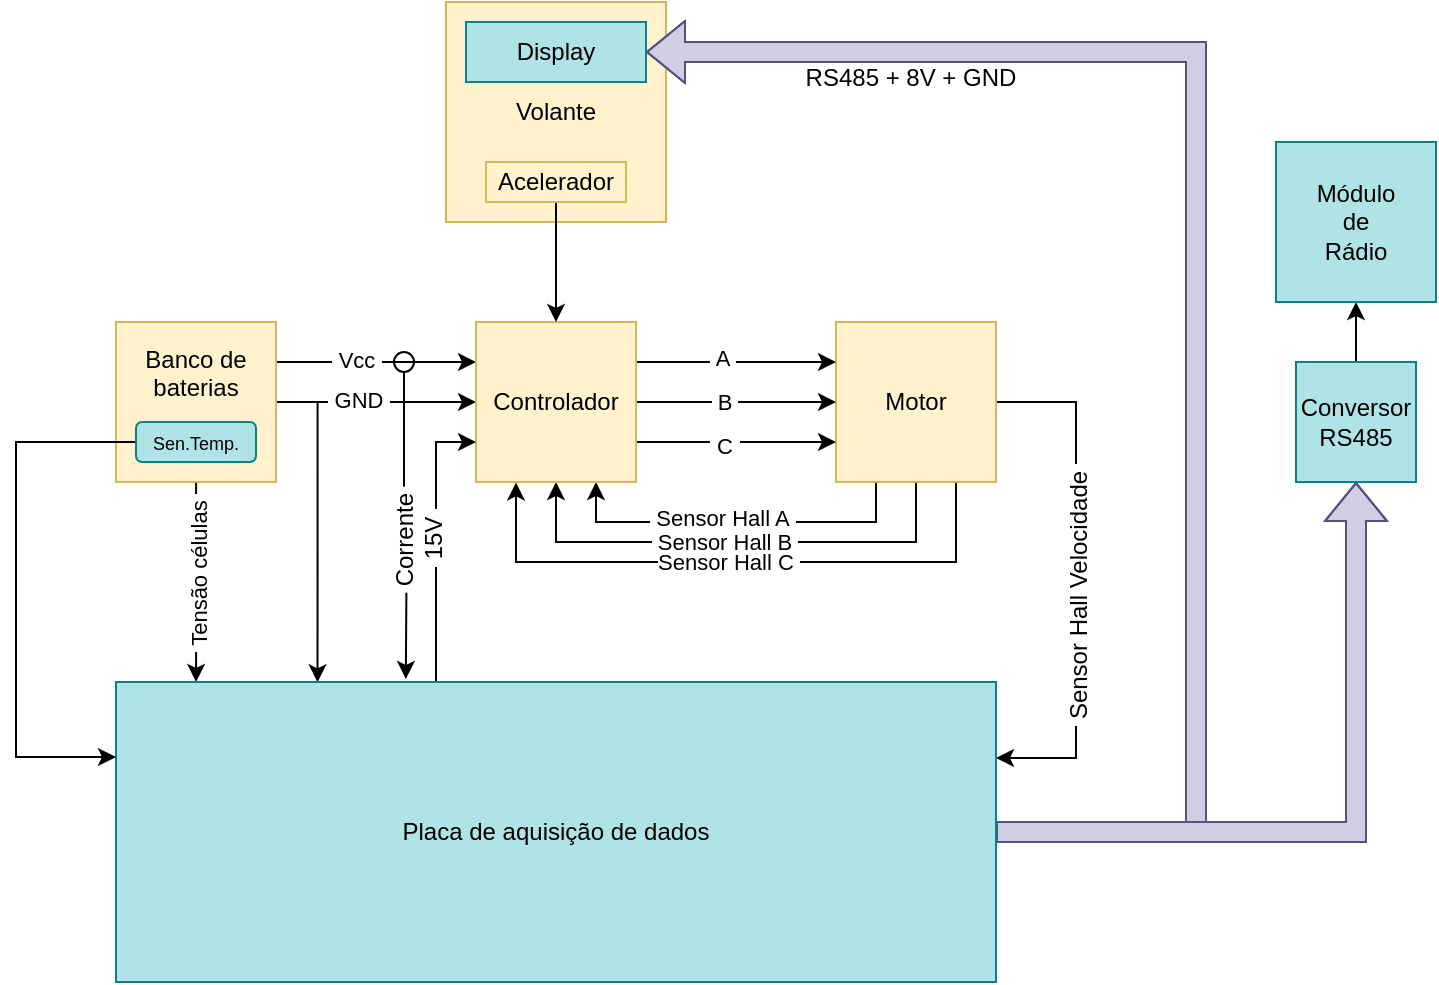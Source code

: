 <mxfile version="16.5.1" type="device"><diagram id="3nNBMkr-l_ed4N2waPr-" name="Página-1"><mxGraphModel dx="865" dy="534" grid="1" gridSize="10" guides="1" tooltips="1" connect="1" arrows="1" fold="1" page="1" pageScale="1" pageWidth="827" pageHeight="1169" math="0" shadow="0"><root><mxCell id="0"/><mxCell id="1" parent="0"/><mxCell id="D5h5owFg2WxKAoDhY7Dc-4" style="edgeStyle=orthogonalEdgeStyle;rounded=0;orthogonalLoop=1;jettySize=auto;html=1;exitX=1;exitY=0.25;exitDx=0;exitDy=0;entryX=0;entryY=0.25;entryDx=0;entryDy=0;" edge="1" parent="1" source="D5h5owFg2WxKAoDhY7Dc-1" target="D5h5owFg2WxKAoDhY7Dc-3"><mxGeometry relative="1" as="geometry"/></mxCell><mxCell id="D5h5owFg2WxKAoDhY7Dc-6" value="&amp;nbsp;Vcc&amp;nbsp;" style="edgeLabel;html=1;align=center;verticalAlign=middle;resizable=0;points=[];" vertex="1" connectable="0" parent="D5h5owFg2WxKAoDhY7Dc-4"><mxGeometry x="-0.203" y="1" relative="1" as="geometry"><mxPoint as="offset"/></mxGeometry></mxCell><mxCell id="D5h5owFg2WxKAoDhY7Dc-5" style="edgeStyle=orthogonalEdgeStyle;rounded=0;orthogonalLoop=1;jettySize=auto;html=1;exitX=1;exitY=0.5;exitDx=0;exitDy=0;entryX=0;entryY=0.5;entryDx=0;entryDy=0;" edge="1" parent="1" source="D5h5owFg2WxKAoDhY7Dc-1" target="D5h5owFg2WxKAoDhY7Dc-3"><mxGeometry relative="1" as="geometry"/></mxCell><mxCell id="D5h5owFg2WxKAoDhY7Dc-7" value="&amp;nbsp;GND&amp;nbsp;" style="edgeLabel;html=1;align=center;verticalAlign=middle;resizable=0;points=[];" vertex="1" connectable="0" parent="D5h5owFg2WxKAoDhY7Dc-5"><mxGeometry x="-0.18" y="1" relative="1" as="geometry"><mxPoint as="offset"/></mxGeometry></mxCell><mxCell id="D5h5owFg2WxKAoDhY7Dc-27" style="edgeStyle=orthogonalEdgeStyle;rounded=0;orthogonalLoop=1;jettySize=auto;html=1;entryX=0.091;entryY=0;entryDx=0;entryDy=0;entryPerimeter=0;" edge="1" parent="1" source="D5h5owFg2WxKAoDhY7Dc-1" target="D5h5owFg2WxKAoDhY7Dc-26"><mxGeometry relative="1" as="geometry"/></mxCell><mxCell id="D5h5owFg2WxKAoDhY7Dc-28" value="&amp;nbsp;Tensão células&amp;nbsp;" style="edgeLabel;html=1;align=center;verticalAlign=middle;resizable=0;points=[];rotation=-90;" vertex="1" connectable="0" parent="D5h5owFg2WxKAoDhY7Dc-27"><mxGeometry x="-0.218" y="1" relative="1" as="geometry"><mxPoint y="7" as="offset"/></mxGeometry></mxCell><mxCell id="D5h5owFg2WxKAoDhY7Dc-39" style="edgeStyle=orthogonalEdgeStyle;rounded=0;orthogonalLoop=1;jettySize=auto;html=1;exitX=1;exitY=0.5;exitDx=0;exitDy=0;entryX=0.229;entryY=0.001;entryDx=0;entryDy=0;entryPerimeter=0;fontSize=12;" edge="1" parent="1" source="D5h5owFg2WxKAoDhY7Dc-1" target="D5h5owFg2WxKAoDhY7Dc-26"><mxGeometry relative="1" as="geometry"/></mxCell><mxCell id="D5h5owFg2WxKAoDhY7Dc-1" value="Banco de baterias&lt;br&gt;.&lt;br&gt;." style="whiteSpace=wrap;html=1;aspect=fixed;fillColor=#fff2cc;strokeColor=#d6b656;" vertex="1" parent="1"><mxGeometry x="130" y="200" width="80" height="80" as="geometry"/></mxCell><mxCell id="D5h5owFg2WxKAoDhY7Dc-16" style="edgeStyle=orthogonalEdgeStyle;rounded=0;orthogonalLoop=1;jettySize=auto;html=1;exitX=0.25;exitY=1;exitDx=0;exitDy=0;entryX=0.75;entryY=1;entryDx=0;entryDy=0;" edge="1" parent="1" source="D5h5owFg2WxKAoDhY7Dc-2" target="D5h5owFg2WxKAoDhY7Dc-3"><mxGeometry relative="1" as="geometry"/></mxCell><mxCell id="D5h5owFg2WxKAoDhY7Dc-19" value="&amp;nbsp;Sensor Hall A&amp;nbsp;" style="edgeLabel;html=1;align=center;verticalAlign=middle;resizable=0;points=[];" vertex="1" connectable="0" parent="D5h5owFg2WxKAoDhY7Dc-16"><mxGeometry x="0.078" y="-2" relative="1" as="geometry"><mxPoint as="offset"/></mxGeometry></mxCell><mxCell id="D5h5owFg2WxKAoDhY7Dc-17" style="edgeStyle=orthogonalEdgeStyle;rounded=0;orthogonalLoop=1;jettySize=auto;html=1;exitX=0.5;exitY=1;exitDx=0;exitDy=0;entryX=0.5;entryY=1;entryDx=0;entryDy=0;" edge="1" parent="1" source="D5h5owFg2WxKAoDhY7Dc-2" target="D5h5owFg2WxKAoDhY7Dc-3"><mxGeometry relative="1" as="geometry"><Array as="points"><mxPoint x="530" y="310"/><mxPoint x="350" y="310"/></Array></mxGeometry></mxCell><mxCell id="D5h5owFg2WxKAoDhY7Dc-20" value="&amp;nbsp;Sensor Hall B&amp;nbsp;" style="edgeLabel;html=1;align=center;verticalAlign=middle;resizable=0;points=[];" vertex="1" connectable="0" parent="D5h5owFg2WxKAoDhY7Dc-17"><mxGeometry x="0.047" relative="1" as="geometry"><mxPoint x="-1" as="offset"/></mxGeometry></mxCell><mxCell id="D5h5owFg2WxKAoDhY7Dc-18" style="edgeStyle=orthogonalEdgeStyle;rounded=0;orthogonalLoop=1;jettySize=auto;html=1;exitX=0.75;exitY=1;exitDx=0;exitDy=0;" edge="1" parent="1" source="D5h5owFg2WxKAoDhY7Dc-2"><mxGeometry relative="1" as="geometry"><mxPoint x="330" y="280.238" as="targetPoint"/><Array as="points"><mxPoint x="550" y="320"/><mxPoint x="330" y="320"/></Array></mxGeometry></mxCell><mxCell id="D5h5owFg2WxKAoDhY7Dc-21" value="Sensor Hall C&amp;nbsp;" style="edgeLabel;html=1;align=center;verticalAlign=middle;resizable=0;points=[];" vertex="1" connectable="0" parent="D5h5owFg2WxKAoDhY7Dc-18"><mxGeometry x="0.038" relative="1" as="geometry"><mxPoint x="1" as="offset"/></mxGeometry></mxCell><mxCell id="D5h5owFg2WxKAoDhY7Dc-42" style="edgeStyle=orthogonalEdgeStyle;rounded=0;orthogonalLoop=1;jettySize=auto;html=1;exitX=1;exitY=0.5;exitDx=0;exitDy=0;entryX=1;entryY=0.25;entryDx=0;entryDy=0;fontSize=12;" edge="1" parent="1" source="D5h5owFg2WxKAoDhY7Dc-2" target="D5h5owFg2WxKAoDhY7Dc-26"><mxGeometry relative="1" as="geometry"><Array as="points"><mxPoint x="610" y="240"/><mxPoint x="610" y="418"/><mxPoint x="570" y="418"/></Array></mxGeometry></mxCell><mxCell id="D5h5owFg2WxKAoDhY7Dc-43" value="&amp;nbsp;Sensor Hall Velocidade&amp;nbsp;" style="edgeLabel;html=1;align=center;verticalAlign=middle;resizable=0;points=[];fontSize=12;rotation=-90;" vertex="1" connectable="0" parent="D5h5owFg2WxKAoDhY7Dc-42"><mxGeometry x="-0.157" y="1" relative="1" as="geometry"><mxPoint y="28" as="offset"/></mxGeometry></mxCell><mxCell id="D5h5owFg2WxKAoDhY7Dc-2" value="Motor" style="whiteSpace=wrap;html=1;aspect=fixed;fillColor=#fff2cc;strokeColor=#d6b656;" vertex="1" parent="1"><mxGeometry x="490" y="200" width="80" height="80" as="geometry"/></mxCell><mxCell id="D5h5owFg2WxKAoDhY7Dc-8" style="edgeStyle=orthogonalEdgeStyle;rounded=0;orthogonalLoop=1;jettySize=auto;html=1;exitX=1;exitY=0.25;exitDx=0;exitDy=0;entryX=0;entryY=0.25;entryDx=0;entryDy=0;" edge="1" parent="1" source="D5h5owFg2WxKAoDhY7Dc-3" target="D5h5owFg2WxKAoDhY7Dc-2"><mxGeometry relative="1" as="geometry"/></mxCell><mxCell id="D5h5owFg2WxKAoDhY7Dc-12" value="&amp;nbsp;A&amp;nbsp;" style="edgeLabel;html=1;align=center;verticalAlign=middle;resizable=0;points=[];" vertex="1" connectable="0" parent="D5h5owFg2WxKAoDhY7Dc-8"><mxGeometry x="-0.146" y="2" relative="1" as="geometry"><mxPoint as="offset"/></mxGeometry></mxCell><mxCell id="D5h5owFg2WxKAoDhY7Dc-9" style="edgeStyle=orthogonalEdgeStyle;rounded=0;orthogonalLoop=1;jettySize=auto;html=1;exitX=1;exitY=0.5;exitDx=0;exitDy=0;entryX=0;entryY=0.5;entryDx=0;entryDy=0;" edge="1" parent="1" source="D5h5owFg2WxKAoDhY7Dc-3" target="D5h5owFg2WxKAoDhY7Dc-2"><mxGeometry relative="1" as="geometry"/></mxCell><mxCell id="D5h5owFg2WxKAoDhY7Dc-13" value="&amp;nbsp;B&amp;nbsp;" style="edgeLabel;html=1;align=center;verticalAlign=middle;resizable=0;points=[];" vertex="1" connectable="0" parent="D5h5owFg2WxKAoDhY7Dc-9"><mxGeometry x="-0.123" relative="1" as="geometry"><mxPoint as="offset"/></mxGeometry></mxCell><mxCell id="D5h5owFg2WxKAoDhY7Dc-11" style="edgeStyle=orthogonalEdgeStyle;rounded=0;orthogonalLoop=1;jettySize=auto;html=1;exitX=1;exitY=0.75;exitDx=0;exitDy=0;entryX=0;entryY=0.75;entryDx=0;entryDy=0;" edge="1" parent="1" source="D5h5owFg2WxKAoDhY7Dc-3" target="D5h5owFg2WxKAoDhY7Dc-2"><mxGeometry relative="1" as="geometry"/></mxCell><mxCell id="D5h5owFg2WxKAoDhY7Dc-14" value="&amp;nbsp;C&amp;nbsp;" style="edgeLabel;html=1;align=center;verticalAlign=middle;resizable=0;points=[];" vertex="1" connectable="0" parent="D5h5owFg2WxKAoDhY7Dc-11"><mxGeometry x="-0.18" y="-2" relative="1" as="geometry"><mxPoint x="3" as="offset"/></mxGeometry></mxCell><mxCell id="D5h5owFg2WxKAoDhY7Dc-3" value="Controlador" style="whiteSpace=wrap;html=1;aspect=fixed;fillColor=#fff2cc;strokeColor=#d6b656;" vertex="1" parent="1"><mxGeometry x="310" y="200" width="80" height="80" as="geometry"/></mxCell><mxCell id="D5h5owFg2WxKAoDhY7Dc-22" value="Volante" style="whiteSpace=wrap;html=1;aspect=fixed;fillColor=#fff2cc;strokeColor=#d6b656;" vertex="1" parent="1"><mxGeometry x="295" y="40" width="110" height="110" as="geometry"/></mxCell><mxCell id="D5h5owFg2WxKAoDhY7Dc-24" style="edgeStyle=orthogonalEdgeStyle;rounded=0;orthogonalLoop=1;jettySize=auto;html=1;entryX=0.5;entryY=0;entryDx=0;entryDy=0;" edge="1" parent="1" source="D5h5owFg2WxKAoDhY7Dc-23" target="D5h5owFg2WxKAoDhY7Dc-3"><mxGeometry relative="1" as="geometry"/></mxCell><mxCell id="D5h5owFg2WxKAoDhY7Dc-23" value="Acelerador" style="rounded=0;whiteSpace=wrap;html=1;fillColor=#fff2cc;strokeColor=#d6b656;" vertex="1" parent="1"><mxGeometry x="315" y="120" width="70" height="20" as="geometry"/></mxCell><mxCell id="D5h5owFg2WxKAoDhY7Dc-40" style="edgeStyle=orthogonalEdgeStyle;rounded=0;orthogonalLoop=1;jettySize=auto;html=1;exitX=0.5;exitY=0;exitDx=0;exitDy=0;entryX=0;entryY=0.75;entryDx=0;entryDy=0;fontSize=12;" edge="1" parent="1" source="D5h5owFg2WxKAoDhY7Dc-26" target="D5h5owFg2WxKAoDhY7Dc-3"><mxGeometry relative="1" as="geometry"><Array as="points"><mxPoint x="290" y="380"/><mxPoint x="290" y="260"/></Array></mxGeometry></mxCell><mxCell id="D5h5owFg2WxKAoDhY7Dc-41" value="&amp;nbsp;15V&amp;nbsp;" style="edgeLabel;html=1;align=center;verticalAlign=middle;resizable=0;points=[];fontSize=12;rotation=-90;" vertex="1" connectable="0" parent="D5h5owFg2WxKAoDhY7Dc-40"><mxGeometry x="0.063" y="1" relative="1" as="geometry"><mxPoint y="-25" as="offset"/></mxGeometry></mxCell><mxCell id="D5h5owFg2WxKAoDhY7Dc-47" style="edgeStyle=orthogonalEdgeStyle;shape=flexArrow;rounded=0;orthogonalLoop=1;jettySize=auto;html=1;entryX=1;entryY=0.5;entryDx=0;entryDy=0;fontSize=12;fillColor=#d0cee2;strokeColor=#56517e;" edge="1" parent="1"><mxGeometry relative="1" as="geometry"><mxPoint x="570" y="455" as="sourcePoint"/><mxPoint x="395" y="65" as="targetPoint"/><Array as="points"><mxPoint x="670" y="455"/><mxPoint x="670" y="65"/></Array></mxGeometry></mxCell><mxCell id="D5h5owFg2WxKAoDhY7Dc-48" value="&amp;nbsp;RS485 + 8V + GND&amp;nbsp;" style="edgeLabel;html=1;align=center;verticalAlign=middle;resizable=0;points=[];fontSize=12;" vertex="1" connectable="0" parent="D5h5owFg2WxKAoDhY7Dc-47"><mxGeometry x="0.468" y="1" relative="1" as="geometry"><mxPoint x="-72" y="12" as="offset"/></mxGeometry></mxCell><mxCell id="D5h5owFg2WxKAoDhY7Dc-50" style="edgeStyle=orthogonalEdgeStyle;shape=flexArrow;rounded=0;orthogonalLoop=1;jettySize=auto;html=1;entryX=0.5;entryY=1;entryDx=0;entryDy=0;fontSize=12;fillColor=#d0cee2;strokeColor=#56517e;" edge="1" parent="1" source="D5h5owFg2WxKAoDhY7Dc-26" target="D5h5owFg2WxKAoDhY7Dc-49"><mxGeometry relative="1" as="geometry"/></mxCell><mxCell id="D5h5owFg2WxKAoDhY7Dc-26" value="Placa de aquisição de dados" style="rounded=0;whiteSpace=wrap;html=1;fillColor=#b0e3e6;strokeColor=#0e8088;" vertex="1" parent="1"><mxGeometry x="130" y="380" width="440" height="150" as="geometry"/></mxCell><mxCell id="D5h5owFg2WxKAoDhY7Dc-30" style="edgeStyle=orthogonalEdgeStyle;rounded=0;orthogonalLoop=1;jettySize=auto;html=1;entryX=0;entryY=0.25;entryDx=0;entryDy=0;fontSize=9;" edge="1" parent="1" source="D5h5owFg2WxKAoDhY7Dc-29" target="D5h5owFg2WxKAoDhY7Dc-26"><mxGeometry relative="1" as="geometry"><Array as="points"><mxPoint x="80" y="260"/><mxPoint x="80" y="418"/></Array></mxGeometry></mxCell><mxCell id="D5h5owFg2WxKAoDhY7Dc-29" value="&lt;font style=&quot;font-size: 9px&quot;&gt;Sen.Temp.&lt;/font&gt;" style="rounded=1;whiteSpace=wrap;html=1;fillColor=#b0e3e6;strokeColor=#0e8088;" vertex="1" parent="1"><mxGeometry x="140" y="250" width="60" height="20" as="geometry"/></mxCell><mxCell id="D5h5owFg2WxKAoDhY7Dc-35" style="edgeStyle=orthogonalEdgeStyle;rounded=0;orthogonalLoop=1;jettySize=auto;html=1;entryX=0.343;entryY=-0.01;entryDx=0;entryDy=0;entryPerimeter=0;fontSize=9;" edge="1" parent="1" source="D5h5owFg2WxKAoDhY7Dc-31"><mxGeometry relative="1" as="geometry"><mxPoint x="274.92" y="378.5" as="targetPoint"/></mxGeometry></mxCell><mxCell id="D5h5owFg2WxKAoDhY7Dc-36" value="&amp;nbsp;Corrente&amp;nbsp;" style="edgeLabel;html=1;align=center;verticalAlign=middle;resizable=0;points=[];fontSize=12;rotation=-90;" vertex="1" connectable="0" parent="D5h5owFg2WxKAoDhY7Dc-35"><mxGeometry x="0.309" y="-1" relative="1" as="geometry"><mxPoint y="-15" as="offset"/></mxGeometry></mxCell><mxCell id="D5h5owFg2WxKAoDhY7Dc-31" value="" style="ellipse;whiteSpace=wrap;html=1;fontSize=9;fillColor=none;" vertex="1" parent="1"><mxGeometry x="269" y="215" width="10" height="10" as="geometry"/></mxCell><mxCell id="D5h5owFg2WxKAoDhY7Dc-44" value="Display" style="rounded=0;whiteSpace=wrap;html=1;fontSize=12;fillColor=#b0e3e6;strokeColor=#0e8088;" vertex="1" parent="1"><mxGeometry x="305" y="50" width="90" height="30" as="geometry"/></mxCell><mxCell id="D5h5owFg2WxKAoDhY7Dc-53" style="edgeStyle=orthogonalEdgeStyle;rounded=0;orthogonalLoop=1;jettySize=auto;html=1;fontSize=12;fillColor=default;" edge="1" parent="1" source="D5h5owFg2WxKAoDhY7Dc-49" target="D5h5owFg2WxKAoDhY7Dc-51"><mxGeometry relative="1" as="geometry"/></mxCell><mxCell id="D5h5owFg2WxKAoDhY7Dc-49" value="Conversor&lt;br&gt;RS485" style="whiteSpace=wrap;html=1;aspect=fixed;fontSize=12;fillColor=#b0e3e6;strokeColor=#0e8088;" vertex="1" parent="1"><mxGeometry x="720" y="220" width="60" height="60" as="geometry"/></mxCell><mxCell id="D5h5owFg2WxKAoDhY7Dc-51" value="Módulo&lt;br&gt;de&lt;br&gt;Rádio" style="whiteSpace=wrap;html=1;aspect=fixed;fontSize=12;fillColor=#b0e3e6;strokeColor=#0e8088;" vertex="1" parent="1"><mxGeometry x="710" y="110" width="80" height="80" as="geometry"/></mxCell></root></mxGraphModel></diagram></mxfile>